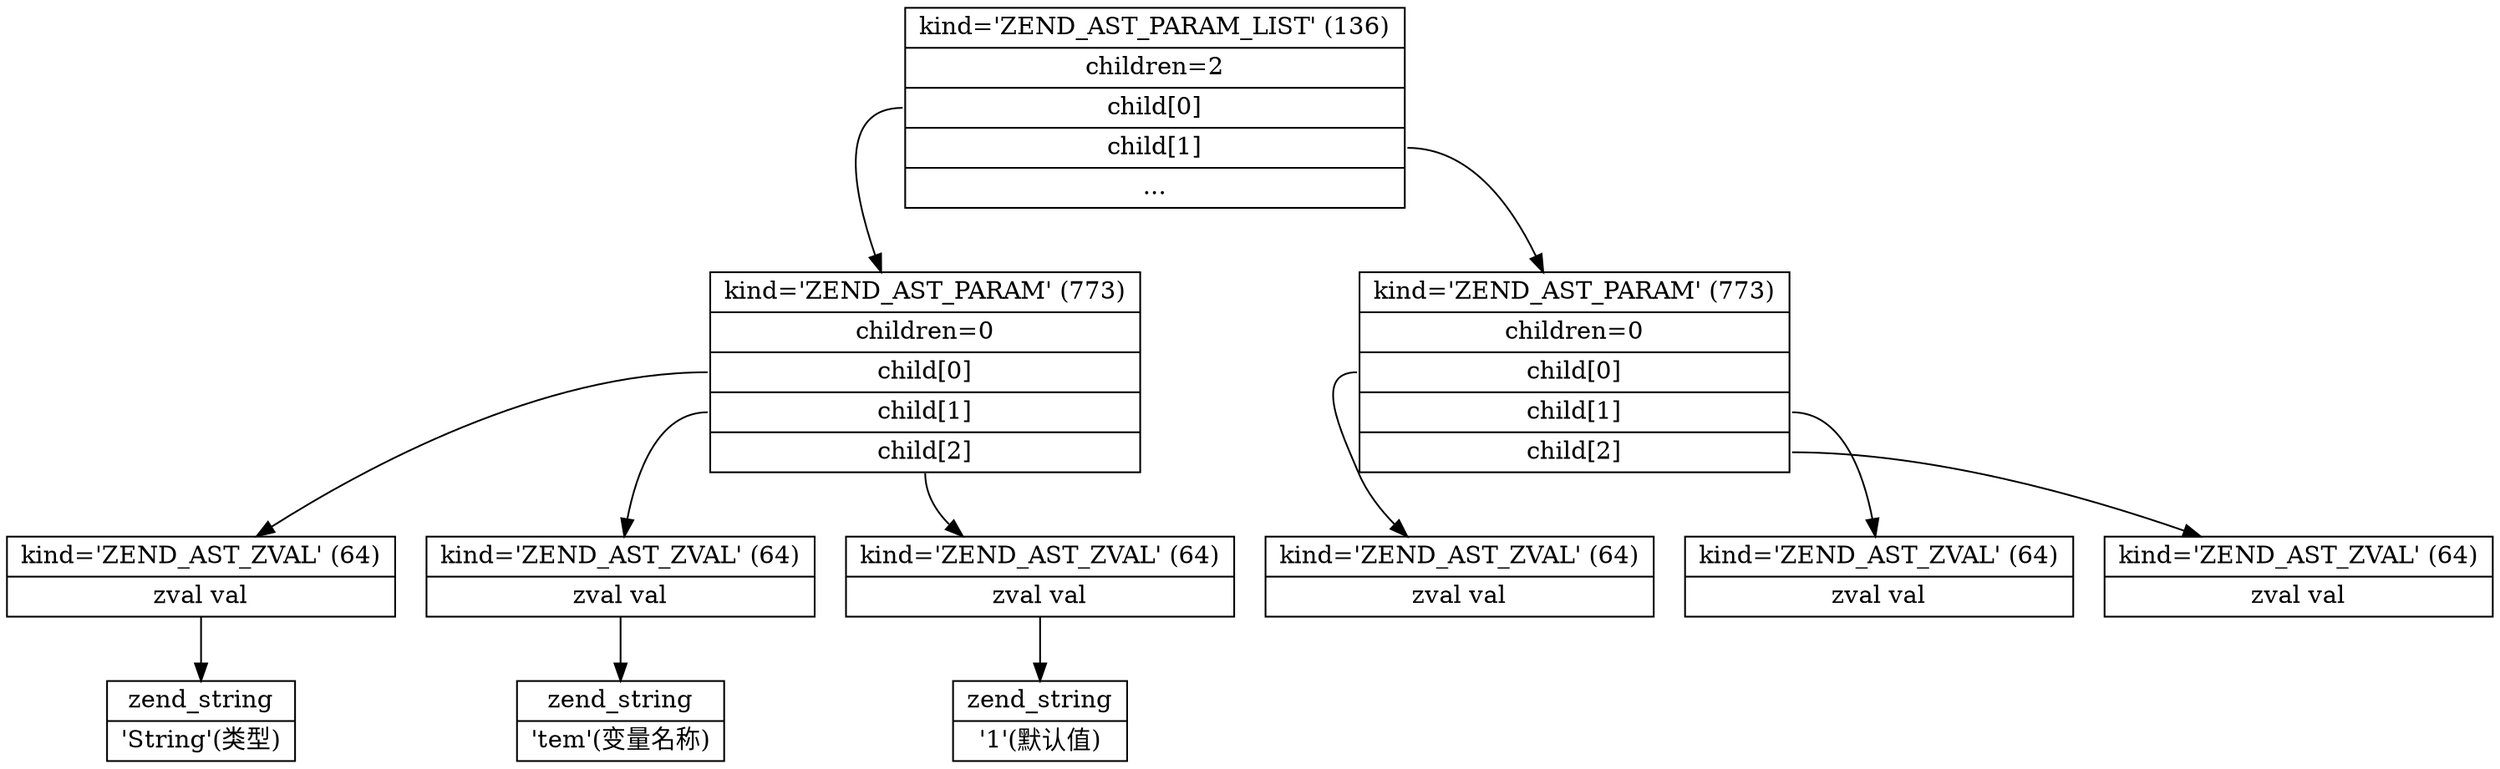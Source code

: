 digraph create {
   node_param_list[shape=record,label="{<param_list>kind='ZEND_AST_PARAM_LIST' (136) |children=2|<child0>child[0]|<child1>child[1]|...}"];
   node_param0[shape=record,label="{<kind>kind='ZEND_AST_PARAM' (773)|children=0|<child0>child[0]|<child1>child[1]|<child2>child[2]}"];
   node_param1[shape=record,label="{<kind>kind='ZEND_AST_PARAM' (773)|children=0|<child0>child[0]|<child1>child[1]|<child2>child[2]}"];
   node_zval0[shape=record,label="{<kind>kind='ZEND_AST_ZVAL' (64)|zval val}"];
   node_zval1[shape=record,label="{<kind>kind='ZEND_AST_ZVAL' (64)|zval val}"];
   node_zval2[shape=record,label="{<kind>kind='ZEND_AST_ZVAL' (64)|zval val}"];
   node_zval3[shape=record,label="{<kind>kind='ZEND_AST_ZVAL' (64)|zval val}"];
   node_zval4[shape=record,label="{<kind>kind='ZEND_AST_ZVAL' (64)|zval val}"];
   node_zval5[shape=record,label="{<kind>kind='ZEND_AST_ZVAL' (64)|zval val}"];
   node_param_list:child0->node_param0;
   node_param_list:child1->node_param1
   node_param0:child0->node_zval0;
   node_param0:child1->node_zval1;
   node_param0:child2->node_zval2;
   node_param1:child0->node_zval3;
   node_param1:child1->node_zval4;
   node_param1:child2->node_zval5;
   zend_string0[shape=record,label="{zend_string|'String'(类型)}"];
   zend_string1[shape=record,label="{zend_string|'tem'(变量名称)}"];
   zend_string2[shape=record,label="{zend_string|'1'(默认值)}"];
   node_zval0->zend_string0;
   node_zval1->zend_string1;
   node_zval2->zend_string2;
   
} 
